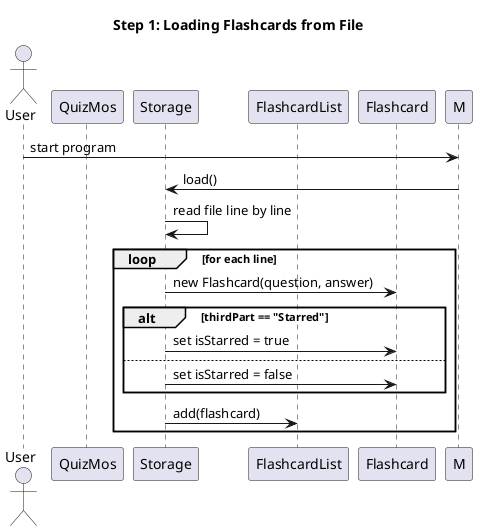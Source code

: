 @startuml
title Step 1: Loading Flashcards from File

actor User
participant "QuizMos" as Q
participant "Storage" as S
participant "FlashcardList" as FCL
participant "Flashcard" as FC

User -> M : start program
M -> S : load()
S -> S : read file line by line
loop for each line
    S -> FC : new Flashcard(question, answer)
    alt thirdPart == "Starred"
        S -> FC : set isStarred = true
    else
        S -> FC : set isStarred = false
    end
    S -> FCL : add(flashcard)
end

@enduml